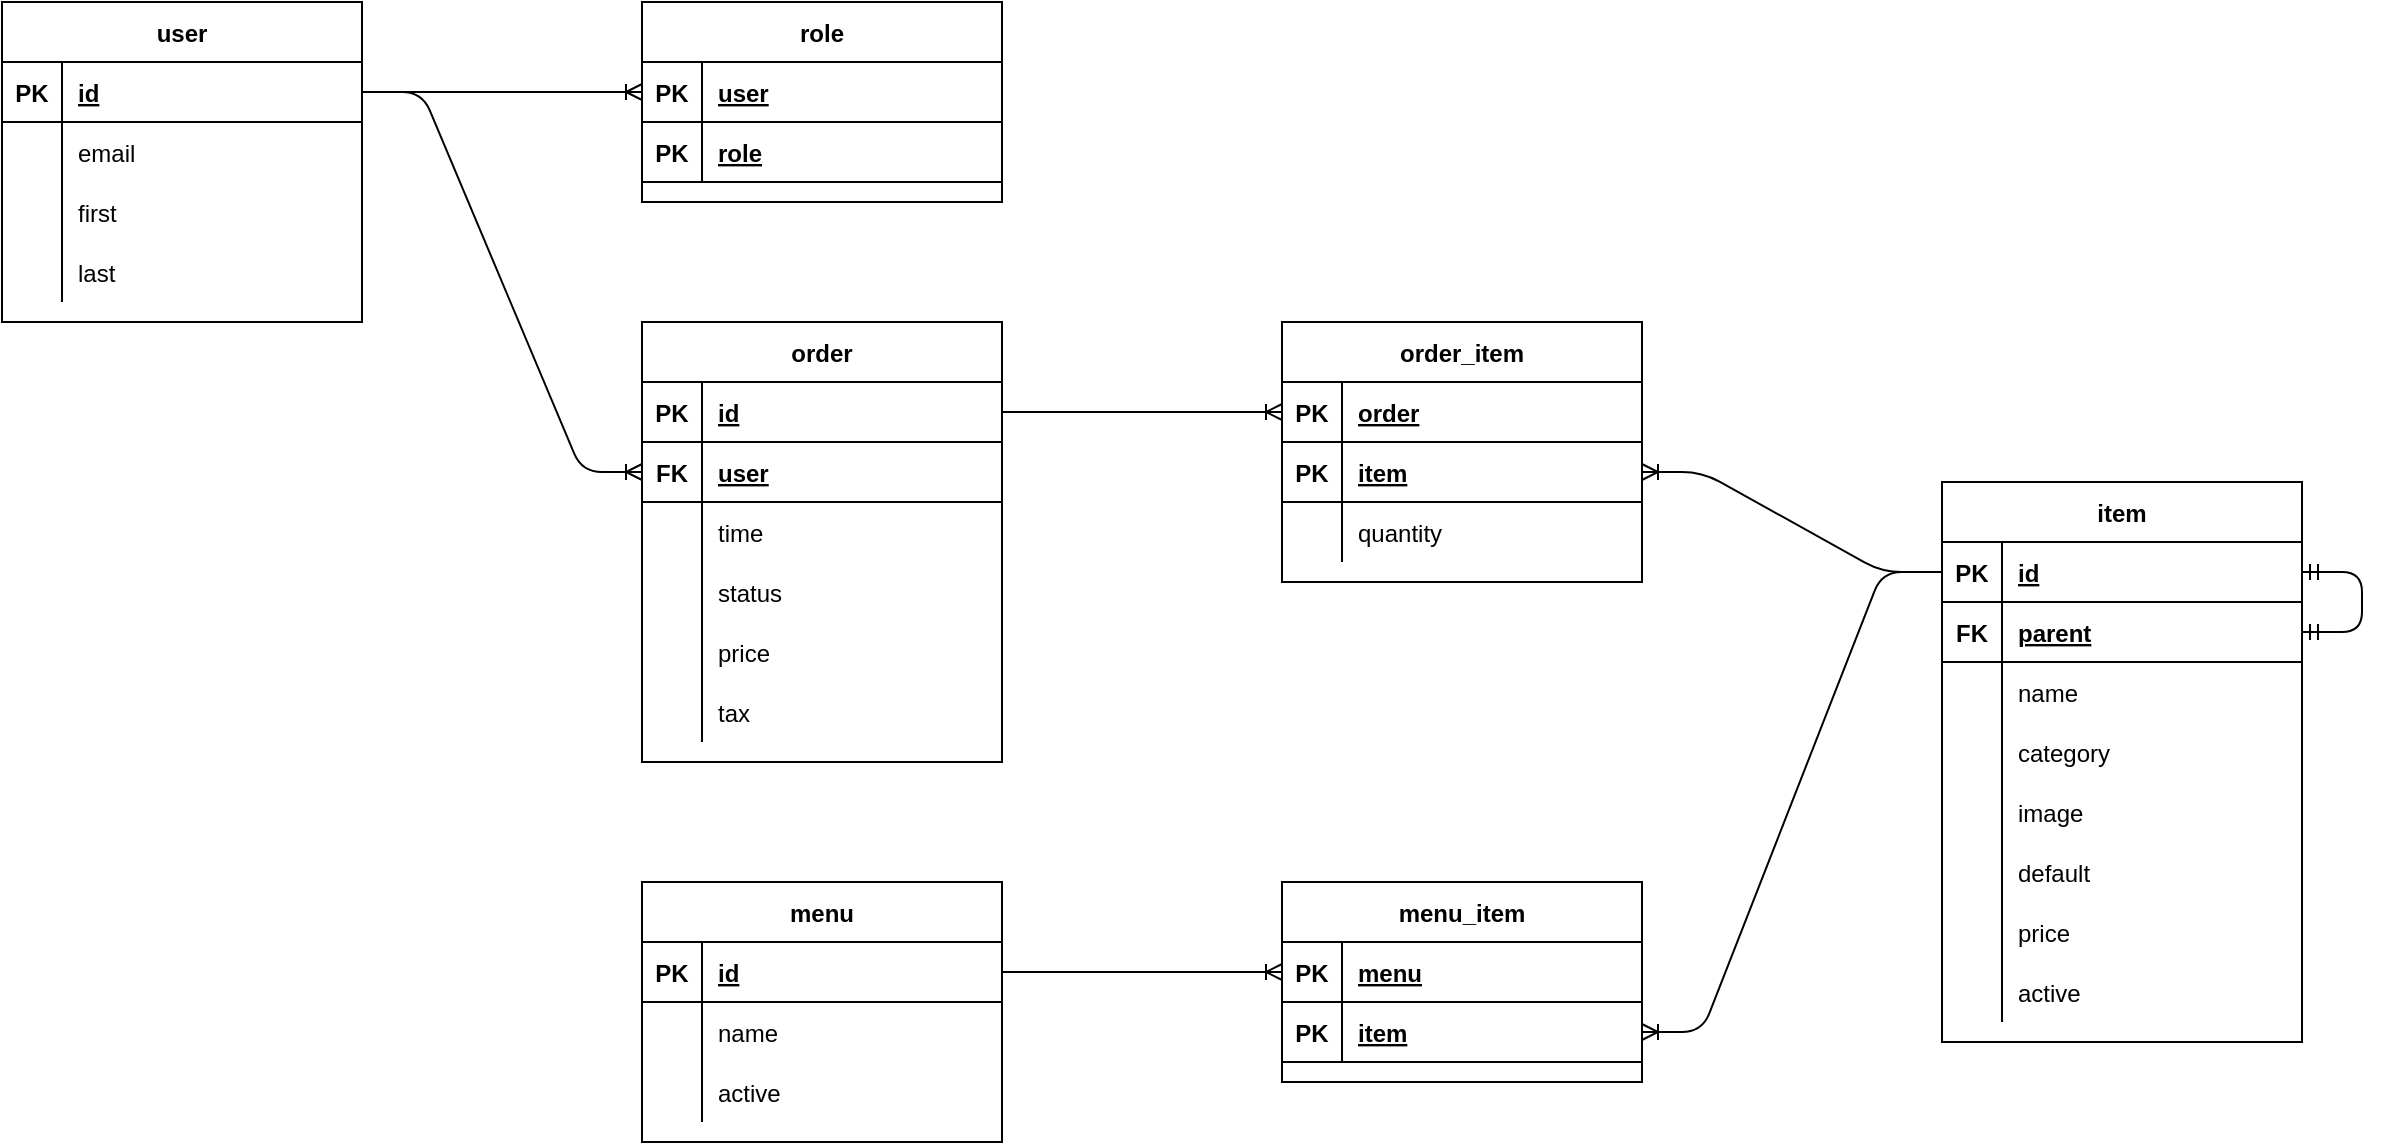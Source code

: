 <mxfile version="14.4.4" type="device"><diagram id="1wV1nHB5iCKeZx3XN_5K" name="Page-1"><mxGraphModel dx="1422" dy="792" grid="1" gridSize="10" guides="1" tooltips="1" connect="1" arrows="1" fold="1" page="1" pageScale="1" pageWidth="1400" pageHeight="850" math="0" shadow="0"><root><mxCell id="0"/><mxCell id="1" parent="0"/><mxCell id="o7o3BNWKt_N_xasOUHWa-1" value="user" style="shape=table;startSize=30;container=1;collapsible=1;childLayout=tableLayout;fixedRows=1;rowLines=0;fontStyle=1;align=center;resizeLast=1;" vertex="1" parent="1"><mxGeometry x="80" y="40" width="180" height="160" as="geometry"/></mxCell><mxCell id="o7o3BNWKt_N_xasOUHWa-2" value="" style="shape=partialRectangle;collapsible=0;dropTarget=0;pointerEvents=0;fillColor=none;top=0;left=0;bottom=1;right=0;points=[[0,0.5],[1,0.5]];portConstraint=eastwest;" vertex="1" parent="o7o3BNWKt_N_xasOUHWa-1"><mxGeometry y="30" width="180" height="30" as="geometry"/></mxCell><mxCell id="o7o3BNWKt_N_xasOUHWa-3" value="PK" style="shape=partialRectangle;connectable=0;fillColor=none;top=0;left=0;bottom=0;right=0;fontStyle=1;overflow=hidden;" vertex="1" parent="o7o3BNWKt_N_xasOUHWa-2"><mxGeometry width="30" height="30" as="geometry"/></mxCell><mxCell id="o7o3BNWKt_N_xasOUHWa-4" value="id" style="shape=partialRectangle;connectable=0;fillColor=none;top=0;left=0;bottom=0;right=0;align=left;spacingLeft=6;fontStyle=5;overflow=hidden;" vertex="1" parent="o7o3BNWKt_N_xasOUHWa-2"><mxGeometry x="30" width="150" height="30" as="geometry"/></mxCell><mxCell id="o7o3BNWKt_N_xasOUHWa-5" value="" style="shape=partialRectangle;collapsible=0;dropTarget=0;pointerEvents=0;fillColor=none;top=0;left=0;bottom=0;right=0;points=[[0,0.5],[1,0.5]];portConstraint=eastwest;" vertex="1" parent="o7o3BNWKt_N_xasOUHWa-1"><mxGeometry y="60" width="180" height="30" as="geometry"/></mxCell><mxCell id="o7o3BNWKt_N_xasOUHWa-6" value="" style="shape=partialRectangle;connectable=0;fillColor=none;top=0;left=0;bottom=0;right=0;editable=1;overflow=hidden;" vertex="1" parent="o7o3BNWKt_N_xasOUHWa-5"><mxGeometry width="30" height="30" as="geometry"/></mxCell><mxCell id="o7o3BNWKt_N_xasOUHWa-7" value="email" style="shape=partialRectangle;connectable=0;fillColor=none;top=0;left=0;bottom=0;right=0;align=left;spacingLeft=6;overflow=hidden;" vertex="1" parent="o7o3BNWKt_N_xasOUHWa-5"><mxGeometry x="30" width="150" height="30" as="geometry"/></mxCell><mxCell id="o7o3BNWKt_N_xasOUHWa-8" value="" style="shape=partialRectangle;collapsible=0;dropTarget=0;pointerEvents=0;fillColor=none;top=0;left=0;bottom=0;right=0;points=[[0,0.5],[1,0.5]];portConstraint=eastwest;" vertex="1" parent="o7o3BNWKt_N_xasOUHWa-1"><mxGeometry y="90" width="180" height="30" as="geometry"/></mxCell><mxCell id="o7o3BNWKt_N_xasOUHWa-9" value="" style="shape=partialRectangle;connectable=0;fillColor=none;top=0;left=0;bottom=0;right=0;editable=1;overflow=hidden;" vertex="1" parent="o7o3BNWKt_N_xasOUHWa-8"><mxGeometry width="30" height="30" as="geometry"/></mxCell><mxCell id="o7o3BNWKt_N_xasOUHWa-10" value="first" style="shape=partialRectangle;connectable=0;fillColor=none;top=0;left=0;bottom=0;right=0;align=left;spacingLeft=6;overflow=hidden;" vertex="1" parent="o7o3BNWKt_N_xasOUHWa-8"><mxGeometry x="30" width="150" height="30" as="geometry"/></mxCell><mxCell id="o7o3BNWKt_N_xasOUHWa-11" value="" style="shape=partialRectangle;collapsible=0;dropTarget=0;pointerEvents=0;fillColor=none;top=0;left=0;bottom=0;right=0;points=[[0,0.5],[1,0.5]];portConstraint=eastwest;" vertex="1" parent="o7o3BNWKt_N_xasOUHWa-1"><mxGeometry y="120" width="180" height="30" as="geometry"/></mxCell><mxCell id="o7o3BNWKt_N_xasOUHWa-12" value="" style="shape=partialRectangle;connectable=0;fillColor=none;top=0;left=0;bottom=0;right=0;editable=1;overflow=hidden;" vertex="1" parent="o7o3BNWKt_N_xasOUHWa-11"><mxGeometry width="30" height="30" as="geometry"/></mxCell><mxCell id="o7o3BNWKt_N_xasOUHWa-13" value="last" style="shape=partialRectangle;connectable=0;fillColor=none;top=0;left=0;bottom=0;right=0;align=left;spacingLeft=6;overflow=hidden;" vertex="1" parent="o7o3BNWKt_N_xasOUHWa-11"><mxGeometry x="30" width="150" height="30" as="geometry"/></mxCell><mxCell id="o7o3BNWKt_N_xasOUHWa-14" value="role" style="shape=table;startSize=30;container=1;collapsible=1;childLayout=tableLayout;fixedRows=1;rowLines=0;fontStyle=1;align=center;resizeLast=1;" vertex="1" parent="1"><mxGeometry x="400" y="40" width="180" height="100" as="geometry"/></mxCell><mxCell id="o7o3BNWKt_N_xasOUHWa-15" value="" style="shape=partialRectangle;collapsible=0;dropTarget=0;pointerEvents=0;fillColor=none;top=0;left=0;bottom=1;right=0;points=[[0,0.5],[1,0.5]];portConstraint=eastwest;" vertex="1" parent="o7o3BNWKt_N_xasOUHWa-14"><mxGeometry y="30" width="180" height="30" as="geometry"/></mxCell><mxCell id="o7o3BNWKt_N_xasOUHWa-16" value="PK" style="shape=partialRectangle;connectable=0;fillColor=none;top=0;left=0;bottom=0;right=0;fontStyle=1;overflow=hidden;" vertex="1" parent="o7o3BNWKt_N_xasOUHWa-15"><mxGeometry width="30" height="30" as="geometry"/></mxCell><mxCell id="o7o3BNWKt_N_xasOUHWa-17" value="user" style="shape=partialRectangle;connectable=0;fillColor=none;top=0;left=0;bottom=0;right=0;align=left;spacingLeft=6;fontStyle=5;overflow=hidden;" vertex="1" parent="o7o3BNWKt_N_xasOUHWa-15"><mxGeometry x="30" width="150" height="30" as="geometry"/></mxCell><mxCell id="o7o3BNWKt_N_xasOUHWa-27" style="shape=partialRectangle;collapsible=0;dropTarget=0;pointerEvents=0;fillColor=none;top=0;left=0;bottom=1;right=0;points=[[0,0.5],[1,0.5]];portConstraint=eastwest;" vertex="1" parent="o7o3BNWKt_N_xasOUHWa-14"><mxGeometry y="60" width="180" height="30" as="geometry"/></mxCell><mxCell id="o7o3BNWKt_N_xasOUHWa-28" value="PK" style="shape=partialRectangle;connectable=0;fillColor=none;top=0;left=0;bottom=0;right=0;fontStyle=1;overflow=hidden;" vertex="1" parent="o7o3BNWKt_N_xasOUHWa-27"><mxGeometry width="30" height="30" as="geometry"/></mxCell><mxCell id="o7o3BNWKt_N_xasOUHWa-29" value="role" style="shape=partialRectangle;connectable=0;fillColor=none;top=0;left=0;bottom=0;right=0;align=left;spacingLeft=6;fontStyle=5;overflow=hidden;" vertex="1" parent="o7o3BNWKt_N_xasOUHWa-27"><mxGeometry x="30" width="150" height="30" as="geometry"/></mxCell><mxCell id="o7o3BNWKt_N_xasOUHWa-30" value="order" style="shape=table;startSize=30;container=1;collapsible=1;childLayout=tableLayout;fixedRows=1;rowLines=0;fontStyle=1;align=center;resizeLast=1;" vertex="1" parent="1"><mxGeometry x="400" y="200" width="180" height="220" as="geometry"/></mxCell><mxCell id="o7o3BNWKt_N_xasOUHWa-31" value="" style="shape=partialRectangle;collapsible=0;dropTarget=0;pointerEvents=0;fillColor=none;top=0;left=0;bottom=1;right=0;points=[[0,0.5],[1,0.5]];portConstraint=eastwest;" vertex="1" parent="o7o3BNWKt_N_xasOUHWa-30"><mxGeometry y="30" width="180" height="30" as="geometry"/></mxCell><mxCell id="o7o3BNWKt_N_xasOUHWa-32" value="PK" style="shape=partialRectangle;connectable=0;fillColor=none;top=0;left=0;bottom=0;right=0;fontStyle=1;overflow=hidden;" vertex="1" parent="o7o3BNWKt_N_xasOUHWa-31"><mxGeometry width="30" height="30" as="geometry"/></mxCell><mxCell id="o7o3BNWKt_N_xasOUHWa-33" value="id" style="shape=partialRectangle;connectable=0;fillColor=none;top=0;left=0;bottom=0;right=0;align=left;spacingLeft=6;fontStyle=5;overflow=hidden;" vertex="1" parent="o7o3BNWKt_N_xasOUHWa-31"><mxGeometry x="30" width="150" height="30" as="geometry"/></mxCell><mxCell id="o7o3BNWKt_N_xasOUHWa-43" style="shape=partialRectangle;collapsible=0;dropTarget=0;pointerEvents=0;fillColor=none;top=0;left=0;bottom=1;right=0;points=[[0,0.5],[1,0.5]];portConstraint=eastwest;" vertex="1" parent="o7o3BNWKt_N_xasOUHWa-30"><mxGeometry y="60" width="180" height="30" as="geometry"/></mxCell><mxCell id="o7o3BNWKt_N_xasOUHWa-44" value="FK" style="shape=partialRectangle;connectable=0;fillColor=none;top=0;left=0;bottom=0;right=0;fontStyle=1;overflow=hidden;" vertex="1" parent="o7o3BNWKt_N_xasOUHWa-43"><mxGeometry width="30" height="30" as="geometry"/></mxCell><mxCell id="o7o3BNWKt_N_xasOUHWa-45" value="user" style="shape=partialRectangle;connectable=0;fillColor=none;top=0;left=0;bottom=0;right=0;align=left;spacingLeft=6;fontStyle=5;overflow=hidden;" vertex="1" parent="o7o3BNWKt_N_xasOUHWa-43"><mxGeometry x="30" width="150" height="30" as="geometry"/></mxCell><mxCell id="o7o3BNWKt_N_xasOUHWa-34" value="" style="shape=partialRectangle;collapsible=0;dropTarget=0;pointerEvents=0;fillColor=none;top=0;left=0;bottom=0;right=0;points=[[0,0.5],[1,0.5]];portConstraint=eastwest;" vertex="1" parent="o7o3BNWKt_N_xasOUHWa-30"><mxGeometry y="90" width="180" height="30" as="geometry"/></mxCell><mxCell id="o7o3BNWKt_N_xasOUHWa-35" value="" style="shape=partialRectangle;connectable=0;fillColor=none;top=0;left=0;bottom=0;right=0;editable=1;overflow=hidden;" vertex="1" parent="o7o3BNWKt_N_xasOUHWa-34"><mxGeometry width="30" height="30" as="geometry"/></mxCell><mxCell id="o7o3BNWKt_N_xasOUHWa-36" value="time" style="shape=partialRectangle;connectable=0;fillColor=none;top=0;left=0;bottom=0;right=0;align=left;spacingLeft=6;overflow=hidden;" vertex="1" parent="o7o3BNWKt_N_xasOUHWa-34"><mxGeometry x="30" width="150" height="30" as="geometry"/></mxCell><mxCell id="o7o3BNWKt_N_xasOUHWa-37" value="" style="shape=partialRectangle;collapsible=0;dropTarget=0;pointerEvents=0;fillColor=none;top=0;left=0;bottom=0;right=0;points=[[0,0.5],[1,0.5]];portConstraint=eastwest;" vertex="1" parent="o7o3BNWKt_N_xasOUHWa-30"><mxGeometry y="120" width="180" height="30" as="geometry"/></mxCell><mxCell id="o7o3BNWKt_N_xasOUHWa-38" value="" style="shape=partialRectangle;connectable=0;fillColor=none;top=0;left=0;bottom=0;right=0;editable=1;overflow=hidden;" vertex="1" parent="o7o3BNWKt_N_xasOUHWa-37"><mxGeometry width="30" height="30" as="geometry"/></mxCell><mxCell id="o7o3BNWKt_N_xasOUHWa-39" value="status" style="shape=partialRectangle;connectable=0;fillColor=none;top=0;left=0;bottom=0;right=0;align=left;spacingLeft=6;overflow=hidden;" vertex="1" parent="o7o3BNWKt_N_xasOUHWa-37"><mxGeometry x="30" width="150" height="30" as="geometry"/></mxCell><mxCell id="o7o3BNWKt_N_xasOUHWa-40" value="" style="shape=partialRectangle;collapsible=0;dropTarget=0;pointerEvents=0;fillColor=none;top=0;left=0;bottom=0;right=0;points=[[0,0.5],[1,0.5]];portConstraint=eastwest;" vertex="1" parent="o7o3BNWKt_N_xasOUHWa-30"><mxGeometry y="150" width="180" height="30" as="geometry"/></mxCell><mxCell id="o7o3BNWKt_N_xasOUHWa-41" value="" style="shape=partialRectangle;connectable=0;fillColor=none;top=0;left=0;bottom=0;right=0;editable=1;overflow=hidden;" vertex="1" parent="o7o3BNWKt_N_xasOUHWa-40"><mxGeometry width="30" height="30" as="geometry"/></mxCell><mxCell id="o7o3BNWKt_N_xasOUHWa-42" value="price" style="shape=partialRectangle;connectable=0;fillColor=none;top=0;left=0;bottom=0;right=0;align=left;spacingLeft=6;overflow=hidden;" vertex="1" parent="o7o3BNWKt_N_xasOUHWa-40"><mxGeometry x="30" width="150" height="30" as="geometry"/></mxCell><mxCell id="o7o3BNWKt_N_xasOUHWa-46" style="shape=partialRectangle;collapsible=0;dropTarget=0;pointerEvents=0;fillColor=none;top=0;left=0;bottom=0;right=0;points=[[0,0.5],[1,0.5]];portConstraint=eastwest;" vertex="1" parent="o7o3BNWKt_N_xasOUHWa-30"><mxGeometry y="180" width="180" height="30" as="geometry"/></mxCell><mxCell id="o7o3BNWKt_N_xasOUHWa-47" style="shape=partialRectangle;connectable=0;fillColor=none;top=0;left=0;bottom=0;right=0;editable=1;overflow=hidden;" vertex="1" parent="o7o3BNWKt_N_xasOUHWa-46"><mxGeometry width="30" height="30" as="geometry"/></mxCell><mxCell id="o7o3BNWKt_N_xasOUHWa-48" value="tax" style="shape=partialRectangle;connectable=0;fillColor=none;top=0;left=0;bottom=0;right=0;align=left;spacingLeft=6;overflow=hidden;" vertex="1" parent="o7o3BNWKt_N_xasOUHWa-46"><mxGeometry x="30" width="150" height="30" as="geometry"/></mxCell><mxCell id="o7o3BNWKt_N_xasOUHWa-65" value="menu_item" style="shape=table;startSize=30;container=1;collapsible=1;childLayout=tableLayout;fixedRows=1;rowLines=0;fontStyle=1;align=center;resizeLast=1;" vertex="1" parent="1"><mxGeometry x="720" y="480" width="180" height="100" as="geometry"/></mxCell><mxCell id="o7o3BNWKt_N_xasOUHWa-66" value="" style="shape=partialRectangle;collapsible=0;dropTarget=0;pointerEvents=0;fillColor=none;top=0;left=0;bottom=1;right=0;points=[[0,0.5],[1,0.5]];portConstraint=eastwest;" vertex="1" parent="o7o3BNWKt_N_xasOUHWa-65"><mxGeometry y="30" width="180" height="30" as="geometry"/></mxCell><mxCell id="o7o3BNWKt_N_xasOUHWa-67" value="PK" style="shape=partialRectangle;connectable=0;fillColor=none;top=0;left=0;bottom=0;right=0;fontStyle=1;overflow=hidden;" vertex="1" parent="o7o3BNWKt_N_xasOUHWa-66"><mxGeometry width="30" height="30" as="geometry"/></mxCell><mxCell id="o7o3BNWKt_N_xasOUHWa-68" value="menu" style="shape=partialRectangle;connectable=0;fillColor=none;top=0;left=0;bottom=0;right=0;align=left;spacingLeft=6;fontStyle=5;overflow=hidden;" vertex="1" parent="o7o3BNWKt_N_xasOUHWa-66"><mxGeometry x="30" width="150" height="30" as="geometry"/></mxCell><mxCell id="o7o3BNWKt_N_xasOUHWa-69" style="shape=partialRectangle;collapsible=0;dropTarget=0;pointerEvents=0;fillColor=none;top=0;left=0;bottom=1;right=0;points=[[0,0.5],[1,0.5]];portConstraint=eastwest;" vertex="1" parent="o7o3BNWKt_N_xasOUHWa-65"><mxGeometry y="60" width="180" height="30" as="geometry"/></mxCell><mxCell id="o7o3BNWKt_N_xasOUHWa-70" value="PK" style="shape=partialRectangle;connectable=0;fillColor=none;top=0;left=0;bottom=0;right=0;fontStyle=1;overflow=hidden;" vertex="1" parent="o7o3BNWKt_N_xasOUHWa-69"><mxGeometry width="30" height="30" as="geometry"/></mxCell><mxCell id="o7o3BNWKt_N_xasOUHWa-71" value="item" style="shape=partialRectangle;connectable=0;fillColor=none;top=0;left=0;bottom=0;right=0;align=left;spacingLeft=6;fontStyle=5;overflow=hidden;" vertex="1" parent="o7o3BNWKt_N_xasOUHWa-69"><mxGeometry x="30" width="150" height="30" as="geometry"/></mxCell><mxCell id="o7o3BNWKt_N_xasOUHWa-72" value="item" style="shape=table;startSize=30;container=1;collapsible=1;childLayout=tableLayout;fixedRows=1;rowLines=0;fontStyle=1;align=center;resizeLast=1;" vertex="1" parent="1"><mxGeometry x="1050" y="280" width="180" height="280" as="geometry"/></mxCell><mxCell id="o7o3BNWKt_N_xasOUHWa-73" value="" style="shape=partialRectangle;collapsible=0;dropTarget=0;pointerEvents=0;fillColor=none;top=0;left=0;bottom=1;right=0;points=[[0,0.5],[1,0.5]];portConstraint=eastwest;" vertex="1" parent="o7o3BNWKt_N_xasOUHWa-72"><mxGeometry y="30" width="180" height="30" as="geometry"/></mxCell><mxCell id="o7o3BNWKt_N_xasOUHWa-74" value="PK" style="shape=partialRectangle;connectable=0;fillColor=none;top=0;left=0;bottom=0;right=0;fontStyle=1;overflow=hidden;" vertex="1" parent="o7o3BNWKt_N_xasOUHWa-73"><mxGeometry width="30" height="30" as="geometry"/></mxCell><mxCell id="o7o3BNWKt_N_xasOUHWa-75" value="id" style="shape=partialRectangle;connectable=0;fillColor=none;top=0;left=0;bottom=0;right=0;align=left;spacingLeft=6;fontStyle=5;overflow=hidden;" vertex="1" parent="o7o3BNWKt_N_xasOUHWa-73"><mxGeometry x="30" width="150" height="30" as="geometry"/></mxCell><mxCell id="o7o3BNWKt_N_xasOUHWa-107" style="shape=partialRectangle;collapsible=0;dropTarget=0;pointerEvents=0;fillColor=none;top=0;left=0;bottom=1;right=0;points=[[0,0.5],[1,0.5]];portConstraint=eastwest;" vertex="1" parent="o7o3BNWKt_N_xasOUHWa-72"><mxGeometry y="60" width="180" height="30" as="geometry"/></mxCell><mxCell id="o7o3BNWKt_N_xasOUHWa-108" value="FK" style="shape=partialRectangle;connectable=0;fillColor=none;top=0;left=0;bottom=0;right=0;fontStyle=1;overflow=hidden;" vertex="1" parent="o7o3BNWKt_N_xasOUHWa-107"><mxGeometry width="30" height="30" as="geometry"/></mxCell><mxCell id="o7o3BNWKt_N_xasOUHWa-109" value="parent" style="shape=partialRectangle;connectable=0;fillColor=none;top=0;left=0;bottom=0;right=0;align=left;spacingLeft=6;fontStyle=5;overflow=hidden;" vertex="1" parent="o7o3BNWKt_N_xasOUHWa-107"><mxGeometry x="30" width="150" height="30" as="geometry"/></mxCell><mxCell id="o7o3BNWKt_N_xasOUHWa-76" value="" style="shape=partialRectangle;collapsible=0;dropTarget=0;pointerEvents=0;fillColor=none;top=0;left=0;bottom=0;right=0;points=[[0,0.5],[1,0.5]];portConstraint=eastwest;" vertex="1" parent="o7o3BNWKt_N_xasOUHWa-72"><mxGeometry y="90" width="180" height="30" as="geometry"/></mxCell><mxCell id="o7o3BNWKt_N_xasOUHWa-77" value="" style="shape=partialRectangle;connectable=0;fillColor=none;top=0;left=0;bottom=0;right=0;editable=1;overflow=hidden;" vertex="1" parent="o7o3BNWKt_N_xasOUHWa-76"><mxGeometry width="30" height="30" as="geometry"/></mxCell><mxCell id="o7o3BNWKt_N_xasOUHWa-78" value="name" style="shape=partialRectangle;connectable=0;fillColor=none;top=0;left=0;bottom=0;right=0;align=left;spacingLeft=6;overflow=hidden;" vertex="1" parent="o7o3BNWKt_N_xasOUHWa-76"><mxGeometry x="30" width="150" height="30" as="geometry"/></mxCell><mxCell id="o7o3BNWKt_N_xasOUHWa-79" value="" style="shape=partialRectangle;collapsible=0;dropTarget=0;pointerEvents=0;fillColor=none;top=0;left=0;bottom=0;right=0;points=[[0,0.5],[1,0.5]];portConstraint=eastwest;" vertex="1" parent="o7o3BNWKt_N_xasOUHWa-72"><mxGeometry y="120" width="180" height="30" as="geometry"/></mxCell><mxCell id="o7o3BNWKt_N_xasOUHWa-80" value="" style="shape=partialRectangle;connectable=0;fillColor=none;top=0;left=0;bottom=0;right=0;editable=1;overflow=hidden;" vertex="1" parent="o7o3BNWKt_N_xasOUHWa-79"><mxGeometry width="30" height="30" as="geometry"/></mxCell><mxCell id="o7o3BNWKt_N_xasOUHWa-81" value="category" style="shape=partialRectangle;connectable=0;fillColor=none;top=0;left=0;bottom=0;right=0;align=left;spacingLeft=6;overflow=hidden;" vertex="1" parent="o7o3BNWKt_N_xasOUHWa-79"><mxGeometry x="30" width="150" height="30" as="geometry"/></mxCell><mxCell id="o7o3BNWKt_N_xasOUHWa-140" style="shape=partialRectangle;collapsible=0;dropTarget=0;pointerEvents=0;fillColor=none;top=0;left=0;bottom=0;right=0;points=[[0,0.5],[1,0.5]];portConstraint=eastwest;" vertex="1" parent="o7o3BNWKt_N_xasOUHWa-72"><mxGeometry y="150" width="180" height="30" as="geometry"/></mxCell><mxCell id="o7o3BNWKt_N_xasOUHWa-141" style="shape=partialRectangle;connectable=0;fillColor=none;top=0;left=0;bottom=0;right=0;editable=1;overflow=hidden;" vertex="1" parent="o7o3BNWKt_N_xasOUHWa-140"><mxGeometry width="30" height="30" as="geometry"/></mxCell><mxCell id="o7o3BNWKt_N_xasOUHWa-142" value="image" style="shape=partialRectangle;connectable=0;fillColor=none;top=0;left=0;bottom=0;right=0;align=left;spacingLeft=6;overflow=hidden;" vertex="1" parent="o7o3BNWKt_N_xasOUHWa-140"><mxGeometry x="30" width="150" height="30" as="geometry"/></mxCell><mxCell id="o7o3BNWKt_N_xasOUHWa-137" style="shape=partialRectangle;collapsible=0;dropTarget=0;pointerEvents=0;fillColor=none;top=0;left=0;bottom=0;right=0;points=[[0,0.5],[1,0.5]];portConstraint=eastwest;" vertex="1" parent="o7o3BNWKt_N_xasOUHWa-72"><mxGeometry y="180" width="180" height="30" as="geometry"/></mxCell><mxCell id="o7o3BNWKt_N_xasOUHWa-138" style="shape=partialRectangle;connectable=0;fillColor=none;top=0;left=0;bottom=0;right=0;editable=1;overflow=hidden;" vertex="1" parent="o7o3BNWKt_N_xasOUHWa-137"><mxGeometry width="30" height="30" as="geometry"/></mxCell><mxCell id="o7o3BNWKt_N_xasOUHWa-139" value="default" style="shape=partialRectangle;connectable=0;fillColor=none;top=0;left=0;bottom=0;right=0;align=left;spacingLeft=6;overflow=hidden;" vertex="1" parent="o7o3BNWKt_N_xasOUHWa-137"><mxGeometry x="30" width="150" height="30" as="geometry"/></mxCell><mxCell id="o7o3BNWKt_N_xasOUHWa-82" value="" style="shape=partialRectangle;collapsible=0;dropTarget=0;pointerEvents=0;fillColor=none;top=0;left=0;bottom=0;right=0;points=[[0,0.5],[1,0.5]];portConstraint=eastwest;" vertex="1" parent="o7o3BNWKt_N_xasOUHWa-72"><mxGeometry y="210" width="180" height="30" as="geometry"/></mxCell><mxCell id="o7o3BNWKt_N_xasOUHWa-83" value="" style="shape=partialRectangle;connectable=0;fillColor=none;top=0;left=0;bottom=0;right=0;editable=1;overflow=hidden;" vertex="1" parent="o7o3BNWKt_N_xasOUHWa-82"><mxGeometry width="30" height="30" as="geometry"/></mxCell><mxCell id="o7o3BNWKt_N_xasOUHWa-84" value="price" style="shape=partialRectangle;connectable=0;fillColor=none;top=0;left=0;bottom=0;right=0;align=left;spacingLeft=6;overflow=hidden;" vertex="1" parent="o7o3BNWKt_N_xasOUHWa-82"><mxGeometry x="30" width="150" height="30" as="geometry"/></mxCell><mxCell id="o7o3BNWKt_N_xasOUHWa-125" style="shape=partialRectangle;collapsible=0;dropTarget=0;pointerEvents=0;fillColor=none;top=0;left=0;bottom=0;right=0;points=[[0,0.5],[1,0.5]];portConstraint=eastwest;" vertex="1" parent="o7o3BNWKt_N_xasOUHWa-72"><mxGeometry y="240" width="180" height="30" as="geometry"/></mxCell><mxCell id="o7o3BNWKt_N_xasOUHWa-126" style="shape=partialRectangle;connectable=0;fillColor=none;top=0;left=0;bottom=0;right=0;editable=1;overflow=hidden;" vertex="1" parent="o7o3BNWKt_N_xasOUHWa-125"><mxGeometry width="30" height="30" as="geometry"/></mxCell><mxCell id="o7o3BNWKt_N_xasOUHWa-127" value="active" style="shape=partialRectangle;connectable=0;fillColor=none;top=0;left=0;bottom=0;right=0;align=left;spacingLeft=6;overflow=hidden;" vertex="1" parent="o7o3BNWKt_N_xasOUHWa-125"><mxGeometry x="30" width="150" height="30" as="geometry"/></mxCell><mxCell id="o7o3BNWKt_N_xasOUHWa-133" value="" style="edgeStyle=entityRelationEdgeStyle;fontSize=12;html=1;endArrow=ERmandOne;startArrow=ERmandOne;exitX=1;exitY=0.5;exitDx=0;exitDy=0;entryX=1;entryY=0.5;entryDx=0;entryDy=0;" edge="1" parent="o7o3BNWKt_N_xasOUHWa-72" source="o7o3BNWKt_N_xasOUHWa-73" target="o7o3BNWKt_N_xasOUHWa-107"><mxGeometry width="100" height="100" relative="1" as="geometry"><mxPoint x="-80" y="360" as="sourcePoint"/><mxPoint x="20" y="260" as="targetPoint"/></mxGeometry></mxCell><mxCell id="o7o3BNWKt_N_xasOUHWa-88" value="order_item" style="shape=table;startSize=30;container=1;collapsible=1;childLayout=tableLayout;fixedRows=1;rowLines=0;fontStyle=1;align=center;resizeLast=1;" vertex="1" parent="1"><mxGeometry x="720" y="200" width="180" height="130" as="geometry"/></mxCell><mxCell id="o7o3BNWKt_N_xasOUHWa-89" value="" style="shape=partialRectangle;collapsible=0;dropTarget=0;pointerEvents=0;fillColor=none;top=0;left=0;bottom=1;right=0;points=[[0,0.5],[1,0.5]];portConstraint=eastwest;" vertex="1" parent="o7o3BNWKt_N_xasOUHWa-88"><mxGeometry y="30" width="180" height="30" as="geometry"/></mxCell><mxCell id="o7o3BNWKt_N_xasOUHWa-90" value="PK" style="shape=partialRectangle;connectable=0;fillColor=none;top=0;left=0;bottom=0;right=0;fontStyle=1;overflow=hidden;" vertex="1" parent="o7o3BNWKt_N_xasOUHWa-89"><mxGeometry width="30" height="30" as="geometry"/></mxCell><mxCell id="o7o3BNWKt_N_xasOUHWa-91" value="order" style="shape=partialRectangle;connectable=0;fillColor=none;top=0;left=0;bottom=0;right=0;align=left;spacingLeft=6;fontStyle=5;overflow=hidden;" vertex="1" parent="o7o3BNWKt_N_xasOUHWa-89"><mxGeometry x="30" width="150" height="30" as="geometry"/></mxCell><mxCell id="o7o3BNWKt_N_xasOUHWa-101" style="shape=partialRectangle;collapsible=0;dropTarget=0;pointerEvents=0;fillColor=none;top=0;left=0;bottom=1;right=0;points=[[0,0.5],[1,0.5]];portConstraint=eastwest;" vertex="1" parent="o7o3BNWKt_N_xasOUHWa-88"><mxGeometry y="60" width="180" height="30" as="geometry"/></mxCell><mxCell id="o7o3BNWKt_N_xasOUHWa-102" value="PK" style="shape=partialRectangle;connectable=0;fillColor=none;top=0;left=0;bottom=0;right=0;fontStyle=1;overflow=hidden;" vertex="1" parent="o7o3BNWKt_N_xasOUHWa-101"><mxGeometry width="30" height="30" as="geometry"/></mxCell><mxCell id="o7o3BNWKt_N_xasOUHWa-103" value="item" style="shape=partialRectangle;connectable=0;fillColor=none;top=0;left=0;bottom=0;right=0;align=left;spacingLeft=6;fontStyle=5;overflow=hidden;" vertex="1" parent="o7o3BNWKt_N_xasOUHWa-101"><mxGeometry x="30" width="150" height="30" as="geometry"/></mxCell><mxCell id="o7o3BNWKt_N_xasOUHWa-98" value="" style="shape=partialRectangle;collapsible=0;dropTarget=0;pointerEvents=0;fillColor=none;top=0;left=0;bottom=0;right=0;points=[[0,0.5],[1,0.5]];portConstraint=eastwest;" vertex="1" parent="o7o3BNWKt_N_xasOUHWa-88"><mxGeometry y="90" width="180" height="30" as="geometry"/></mxCell><mxCell id="o7o3BNWKt_N_xasOUHWa-99" value="" style="shape=partialRectangle;connectable=0;fillColor=none;top=0;left=0;bottom=0;right=0;editable=1;overflow=hidden;" vertex="1" parent="o7o3BNWKt_N_xasOUHWa-98"><mxGeometry width="30" height="30" as="geometry"/></mxCell><mxCell id="o7o3BNWKt_N_xasOUHWa-100" value="quantity" style="shape=partialRectangle;connectable=0;fillColor=none;top=0;left=0;bottom=0;right=0;align=left;spacingLeft=6;overflow=hidden;" vertex="1" parent="o7o3BNWKt_N_xasOUHWa-98"><mxGeometry x="30" width="150" height="30" as="geometry"/></mxCell><mxCell id="o7o3BNWKt_N_xasOUHWa-110" value="" style="edgeStyle=entityRelationEdgeStyle;fontSize=12;html=1;endArrow=ERoneToMany;exitX=1;exitY=0.5;exitDx=0;exitDy=0;entryX=0;entryY=0.5;entryDx=0;entryDy=0;" edge="1" parent="1" source="o7o3BNWKt_N_xasOUHWa-2" target="o7o3BNWKt_N_xasOUHWa-15"><mxGeometry width="100" height="100" relative="1" as="geometry"><mxPoint x="300" y="440" as="sourcePoint"/><mxPoint x="400" y="340" as="targetPoint"/></mxGeometry></mxCell><mxCell id="o7o3BNWKt_N_xasOUHWa-111" value="" style="edgeStyle=entityRelationEdgeStyle;fontSize=12;html=1;endArrow=ERoneToMany;exitX=1;exitY=0.5;exitDx=0;exitDy=0;entryX=0;entryY=0.5;entryDx=0;entryDy=0;" edge="1" parent="1" source="o7o3BNWKt_N_xasOUHWa-2" target="o7o3BNWKt_N_xasOUHWa-43"><mxGeometry width="100" height="100" relative="1" as="geometry"><mxPoint x="200" y="470" as="sourcePoint"/><mxPoint x="300" y="370" as="targetPoint"/></mxGeometry></mxCell><mxCell id="o7o3BNWKt_N_xasOUHWa-112" value="menu" style="shape=table;startSize=30;container=1;collapsible=1;childLayout=tableLayout;fixedRows=1;rowLines=0;fontStyle=1;align=center;resizeLast=1;" vertex="1" parent="1"><mxGeometry x="400" y="480" width="180" height="130" as="geometry"/></mxCell><mxCell id="o7o3BNWKt_N_xasOUHWa-113" value="" style="shape=partialRectangle;collapsible=0;dropTarget=0;pointerEvents=0;fillColor=none;top=0;left=0;bottom=1;right=0;points=[[0,0.5],[1,0.5]];portConstraint=eastwest;" vertex="1" parent="o7o3BNWKt_N_xasOUHWa-112"><mxGeometry y="30" width="180" height="30" as="geometry"/></mxCell><mxCell id="o7o3BNWKt_N_xasOUHWa-114" value="PK" style="shape=partialRectangle;connectable=0;fillColor=none;top=0;left=0;bottom=0;right=0;fontStyle=1;overflow=hidden;" vertex="1" parent="o7o3BNWKt_N_xasOUHWa-113"><mxGeometry width="30" height="30" as="geometry"/></mxCell><mxCell id="o7o3BNWKt_N_xasOUHWa-115" value="id" style="shape=partialRectangle;connectable=0;fillColor=none;top=0;left=0;bottom=0;right=0;align=left;spacingLeft=6;fontStyle=5;overflow=hidden;" vertex="1" parent="o7o3BNWKt_N_xasOUHWa-113"><mxGeometry x="30" width="150" height="30" as="geometry"/></mxCell><mxCell id="o7o3BNWKt_N_xasOUHWa-116" value="" style="shape=partialRectangle;collapsible=0;dropTarget=0;pointerEvents=0;fillColor=none;top=0;left=0;bottom=0;right=0;points=[[0,0.5],[1,0.5]];portConstraint=eastwest;" vertex="1" parent="o7o3BNWKt_N_xasOUHWa-112"><mxGeometry y="60" width="180" height="30" as="geometry"/></mxCell><mxCell id="o7o3BNWKt_N_xasOUHWa-117" value="" style="shape=partialRectangle;connectable=0;fillColor=none;top=0;left=0;bottom=0;right=0;editable=1;overflow=hidden;" vertex="1" parent="o7o3BNWKt_N_xasOUHWa-116"><mxGeometry width="30" height="30" as="geometry"/></mxCell><mxCell id="o7o3BNWKt_N_xasOUHWa-118" value="name" style="shape=partialRectangle;connectable=0;fillColor=none;top=0;left=0;bottom=0;right=0;align=left;spacingLeft=6;overflow=hidden;" vertex="1" parent="o7o3BNWKt_N_xasOUHWa-116"><mxGeometry x="30" width="150" height="30" as="geometry"/></mxCell><mxCell id="o7o3BNWKt_N_xasOUHWa-128" style="shape=partialRectangle;collapsible=0;dropTarget=0;pointerEvents=0;fillColor=none;top=0;left=0;bottom=0;right=0;points=[[0,0.5],[1,0.5]];portConstraint=eastwest;" vertex="1" parent="o7o3BNWKt_N_xasOUHWa-112"><mxGeometry y="90" width="180" height="30" as="geometry"/></mxCell><mxCell id="o7o3BNWKt_N_xasOUHWa-129" style="shape=partialRectangle;connectable=0;fillColor=none;top=0;left=0;bottom=0;right=0;editable=1;overflow=hidden;" vertex="1" parent="o7o3BNWKt_N_xasOUHWa-128"><mxGeometry width="30" height="30" as="geometry"/></mxCell><mxCell id="o7o3BNWKt_N_xasOUHWa-130" value="active" style="shape=partialRectangle;connectable=0;fillColor=none;top=0;left=0;bottom=0;right=0;align=left;spacingLeft=6;overflow=hidden;" vertex="1" parent="o7o3BNWKt_N_xasOUHWa-128"><mxGeometry x="30" width="150" height="30" as="geometry"/></mxCell><mxCell id="o7o3BNWKt_N_xasOUHWa-131" value="" style="edgeStyle=entityRelationEdgeStyle;fontSize=12;html=1;endArrow=ERoneToMany;exitX=1;exitY=0.5;exitDx=0;exitDy=0;entryX=0;entryY=0.5;entryDx=0;entryDy=0;" edge="1" parent="1" source="o7o3BNWKt_N_xasOUHWa-31" target="o7o3BNWKt_N_xasOUHWa-89"><mxGeometry width="100" height="100" relative="1" as="geometry"><mxPoint x="690" y="470" as="sourcePoint"/><mxPoint x="790" y="370" as="targetPoint"/></mxGeometry></mxCell><mxCell id="o7o3BNWKt_N_xasOUHWa-132" value="" style="edgeStyle=entityRelationEdgeStyle;fontSize=12;html=1;endArrow=ERoneToMany;exitX=1;exitY=0.5;exitDx=0;exitDy=0;entryX=0;entryY=0.5;entryDx=0;entryDy=0;" edge="1" parent="1" source="o7o3BNWKt_N_xasOUHWa-113" target="o7o3BNWKt_N_xasOUHWa-66"><mxGeometry width="100" height="100" relative="1" as="geometry"><mxPoint x="670" y="710" as="sourcePoint"/><mxPoint x="770" y="610" as="targetPoint"/></mxGeometry></mxCell><mxCell id="o7o3BNWKt_N_xasOUHWa-135" value="" style="edgeStyle=entityRelationEdgeStyle;fontSize=12;html=1;endArrow=ERoneToMany;exitX=0;exitY=0.5;exitDx=0;exitDy=0;entryX=1;entryY=0.5;entryDx=0;entryDy=0;" edge="1" parent="1" source="o7o3BNWKt_N_xasOUHWa-73" target="o7o3BNWKt_N_xasOUHWa-101"><mxGeometry width="100" height="100" relative="1" as="geometry"><mxPoint x="1080" y="590" as="sourcePoint"/><mxPoint x="970" y="380" as="targetPoint"/></mxGeometry></mxCell><mxCell id="o7o3BNWKt_N_xasOUHWa-136" value="" style="edgeStyle=entityRelationEdgeStyle;fontSize=12;html=1;endArrow=ERoneToMany;exitX=0;exitY=0.5;exitDx=0;exitDy=0;entryX=1;entryY=0.5;entryDx=0;entryDy=0;" edge="1" parent="1" source="o7o3BNWKt_N_xasOUHWa-73" target="o7o3BNWKt_N_xasOUHWa-69"><mxGeometry width="100" height="100" relative="1" as="geometry"><mxPoint x="1060" y="335" as="sourcePoint"/><mxPoint x="910" y="285" as="targetPoint"/></mxGeometry></mxCell></root></mxGraphModel></diagram></mxfile>